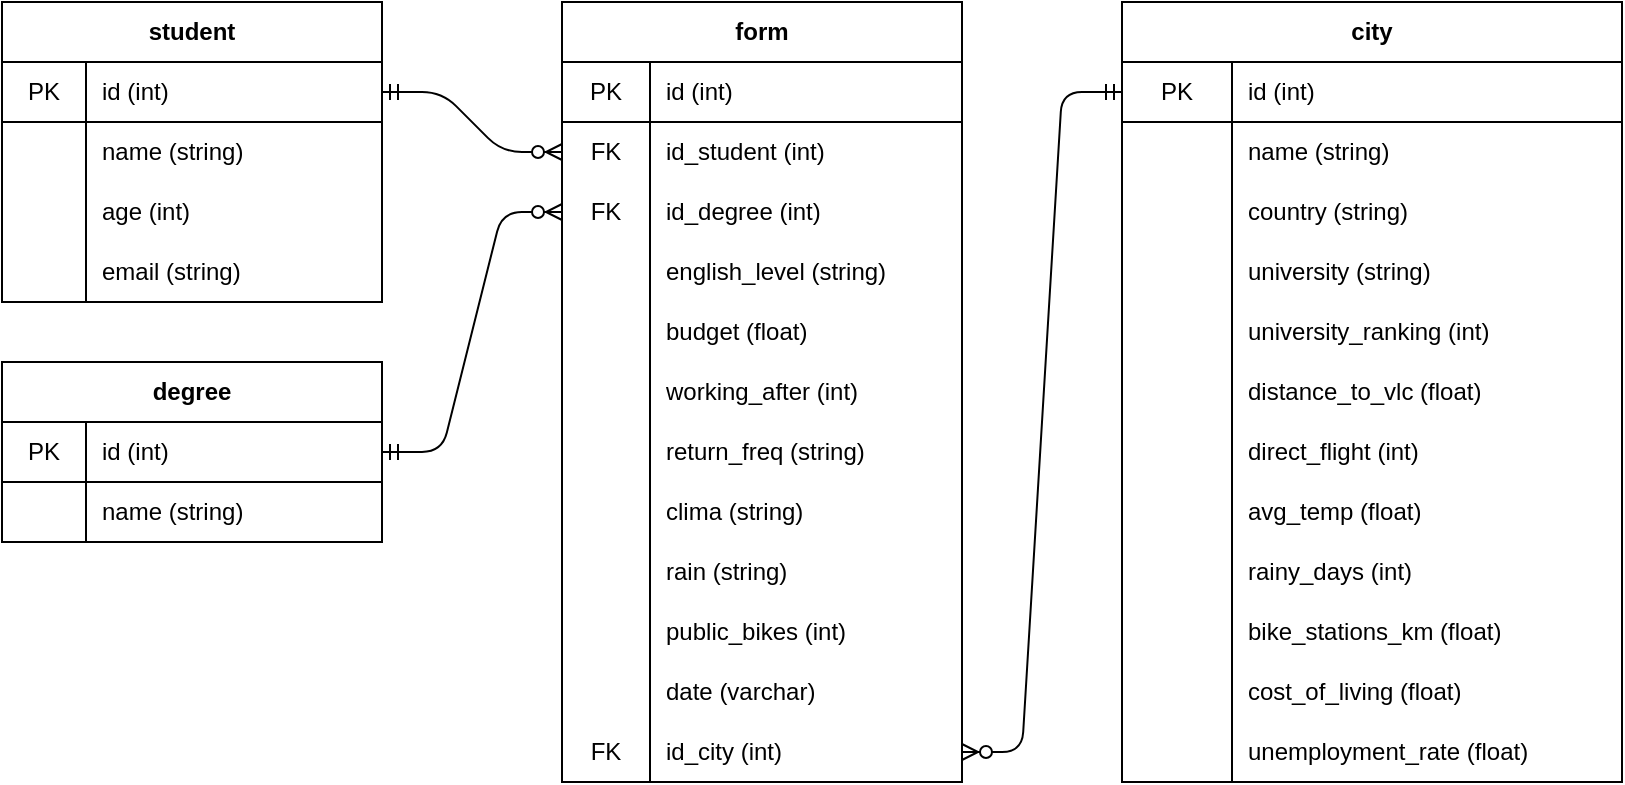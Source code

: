 <mxfile version="13.11.0" type="github">
  <diagram id="C5RBs43oDa-KdzZeNtuy" name="Page-1">
    <mxGraphModel dx="946" dy="526" grid="1" gridSize="10" guides="1" tooltips="1" connect="1" arrows="1" fold="1" page="1" pageScale="1" pageWidth="827" pageHeight="1169" math="0" shadow="0">
      <root>
        <mxCell id="WIyWlLk6GJQsqaUBKTNV-0" />
        <mxCell id="WIyWlLk6GJQsqaUBKTNV-1" parent="WIyWlLk6GJQsqaUBKTNV-0" />
        <mxCell id="fHSBPIv3wcjpqgwIj6r--35" value="student" style="shape=table;html=1;whiteSpace=wrap;startSize=30;container=1;collapsible=0;childLayout=tableLayout;fixedRows=1;rowLines=0;fontStyle=1;align=center;" parent="WIyWlLk6GJQsqaUBKTNV-1" vertex="1">
          <mxGeometry x="40" y="80" width="190" height="150" as="geometry" />
        </mxCell>
        <mxCell id="fHSBPIv3wcjpqgwIj6r--36" value="" style="shape=partialRectangle;html=1;whiteSpace=wrap;collapsible=0;dropTarget=0;pointerEvents=0;fillColor=none;top=0;left=0;bottom=1;right=0;points=[[0,0.5],[1,0.5]];portConstraint=eastwest;" parent="fHSBPIv3wcjpqgwIj6r--35" vertex="1">
          <mxGeometry y="30" width="190" height="30" as="geometry" />
        </mxCell>
        <mxCell id="fHSBPIv3wcjpqgwIj6r--37" value="PK" style="shape=partialRectangle;html=1;whiteSpace=wrap;connectable=0;fillColor=none;top=0;left=0;bottom=0;right=0;overflow=hidden;" parent="fHSBPIv3wcjpqgwIj6r--36" vertex="1">
          <mxGeometry width="42" height="30" as="geometry" />
        </mxCell>
        <mxCell id="fHSBPIv3wcjpqgwIj6r--38" value="id (int)" style="shape=partialRectangle;html=1;whiteSpace=wrap;connectable=0;fillColor=none;top=0;left=0;bottom=0;right=0;align=left;spacingLeft=6;overflow=hidden;" parent="fHSBPIv3wcjpqgwIj6r--36" vertex="1">
          <mxGeometry x="42" width="148" height="30" as="geometry" />
        </mxCell>
        <mxCell id="fHSBPIv3wcjpqgwIj6r--39" value="" style="shape=partialRectangle;html=1;whiteSpace=wrap;collapsible=0;dropTarget=0;pointerEvents=0;fillColor=none;top=0;left=0;bottom=0;right=0;points=[[0,0.5],[1,0.5]];portConstraint=eastwest;" parent="fHSBPIv3wcjpqgwIj6r--35" vertex="1">
          <mxGeometry y="60" width="190" height="30" as="geometry" />
        </mxCell>
        <mxCell id="fHSBPIv3wcjpqgwIj6r--40" value="" style="shape=partialRectangle;html=1;whiteSpace=wrap;connectable=0;fillColor=none;top=0;left=0;bottom=0;right=0;overflow=hidden;" parent="fHSBPIv3wcjpqgwIj6r--39" vertex="1">
          <mxGeometry width="42" height="30" as="geometry" />
        </mxCell>
        <mxCell id="fHSBPIv3wcjpqgwIj6r--41" value="name (string)" style="shape=partialRectangle;html=1;whiteSpace=wrap;connectable=0;fillColor=none;top=0;left=0;bottom=0;right=0;align=left;spacingLeft=6;overflow=hidden;" parent="fHSBPIv3wcjpqgwIj6r--39" vertex="1">
          <mxGeometry x="42" width="148" height="30" as="geometry" />
        </mxCell>
        <mxCell id="fHSBPIv3wcjpqgwIj6r--42" value="" style="shape=partialRectangle;html=1;whiteSpace=wrap;collapsible=0;dropTarget=0;pointerEvents=0;fillColor=none;top=0;left=0;bottom=0;right=0;points=[[0,0.5],[1,0.5]];portConstraint=eastwest;" parent="fHSBPIv3wcjpqgwIj6r--35" vertex="1">
          <mxGeometry y="90" width="190" height="30" as="geometry" />
        </mxCell>
        <mxCell id="fHSBPIv3wcjpqgwIj6r--43" value="" style="shape=partialRectangle;html=1;whiteSpace=wrap;connectable=0;fillColor=none;top=0;left=0;bottom=0;right=0;overflow=hidden;" parent="fHSBPIv3wcjpqgwIj6r--42" vertex="1">
          <mxGeometry width="42" height="30" as="geometry" />
        </mxCell>
        <mxCell id="fHSBPIv3wcjpqgwIj6r--44" value="age (int)" style="shape=partialRectangle;html=1;whiteSpace=wrap;connectable=0;fillColor=none;top=0;left=0;bottom=0;right=0;align=left;spacingLeft=6;overflow=hidden;" parent="fHSBPIv3wcjpqgwIj6r--42" vertex="1">
          <mxGeometry x="42" width="148" height="30" as="geometry" />
        </mxCell>
        <mxCell id="fHSBPIv3wcjpqgwIj6r--51" style="shape=partialRectangle;html=1;whiteSpace=wrap;collapsible=0;dropTarget=0;pointerEvents=0;fillColor=none;top=0;left=0;bottom=0;right=0;points=[[0,0.5],[1,0.5]];portConstraint=eastwest;" parent="fHSBPIv3wcjpqgwIj6r--35" vertex="1">
          <mxGeometry y="120" width="190" height="30" as="geometry" />
        </mxCell>
        <mxCell id="fHSBPIv3wcjpqgwIj6r--52" style="shape=partialRectangle;html=1;whiteSpace=wrap;connectable=0;fillColor=none;top=0;left=0;bottom=0;right=0;overflow=hidden;" parent="fHSBPIv3wcjpqgwIj6r--51" vertex="1">
          <mxGeometry width="42" height="30" as="geometry" />
        </mxCell>
        <mxCell id="fHSBPIv3wcjpqgwIj6r--53" value="email (string)" style="shape=partialRectangle;html=1;whiteSpace=wrap;connectable=0;fillColor=none;top=0;left=0;bottom=0;right=0;align=left;spacingLeft=6;overflow=hidden;" parent="fHSBPIv3wcjpqgwIj6r--51" vertex="1">
          <mxGeometry x="42" width="148" height="30" as="geometry" />
        </mxCell>
        <mxCell id="fHSBPIv3wcjpqgwIj6r--60" value="city" style="shape=table;html=1;whiteSpace=wrap;startSize=30;container=1;collapsible=0;childLayout=tableLayout;fixedRows=1;rowLines=0;fontStyle=1;align=center;" parent="WIyWlLk6GJQsqaUBKTNV-1" vertex="1">
          <mxGeometry x="600" y="80" width="250" height="390" as="geometry" />
        </mxCell>
        <mxCell id="fHSBPIv3wcjpqgwIj6r--61" value="" style="shape=partialRectangle;html=1;whiteSpace=wrap;collapsible=0;dropTarget=0;pointerEvents=0;fillColor=none;top=0;left=0;bottom=1;right=0;points=[[0,0.5],[1,0.5]];portConstraint=eastwest;" parent="fHSBPIv3wcjpqgwIj6r--60" vertex="1">
          <mxGeometry y="30" width="250" height="30" as="geometry" />
        </mxCell>
        <mxCell id="fHSBPIv3wcjpqgwIj6r--62" value="PK" style="shape=partialRectangle;html=1;whiteSpace=wrap;connectable=0;fillColor=none;top=0;left=0;bottom=0;right=0;overflow=hidden;" parent="fHSBPIv3wcjpqgwIj6r--61" vertex="1">
          <mxGeometry width="55" height="30" as="geometry" />
        </mxCell>
        <mxCell id="fHSBPIv3wcjpqgwIj6r--63" value="id (int)" style="shape=partialRectangle;html=1;whiteSpace=wrap;connectable=0;fillColor=none;top=0;left=0;bottom=0;right=0;align=left;spacingLeft=6;overflow=hidden;" parent="fHSBPIv3wcjpqgwIj6r--61" vertex="1">
          <mxGeometry x="55" width="195" height="30" as="geometry" />
        </mxCell>
        <mxCell id="fHSBPIv3wcjpqgwIj6r--64" value="" style="shape=partialRectangle;html=1;whiteSpace=wrap;collapsible=0;dropTarget=0;pointerEvents=0;fillColor=none;top=0;left=0;bottom=0;right=0;points=[[0,0.5],[1,0.5]];portConstraint=eastwest;" parent="fHSBPIv3wcjpqgwIj6r--60" vertex="1">
          <mxGeometry y="60" width="250" height="30" as="geometry" />
        </mxCell>
        <mxCell id="fHSBPIv3wcjpqgwIj6r--65" value="" style="shape=partialRectangle;html=1;whiteSpace=wrap;connectable=0;fillColor=none;top=0;left=0;bottom=0;right=0;overflow=hidden;" parent="fHSBPIv3wcjpqgwIj6r--64" vertex="1">
          <mxGeometry width="55" height="30" as="geometry" />
        </mxCell>
        <mxCell id="fHSBPIv3wcjpqgwIj6r--66" value="name (string)" style="shape=partialRectangle;html=1;whiteSpace=wrap;connectable=0;fillColor=none;top=0;left=0;bottom=0;right=0;align=left;spacingLeft=6;overflow=hidden;" parent="fHSBPIv3wcjpqgwIj6r--64" vertex="1">
          <mxGeometry x="55" width="195" height="30" as="geometry" />
        </mxCell>
        <mxCell id="fHSBPIv3wcjpqgwIj6r--67" value="" style="shape=partialRectangle;html=1;whiteSpace=wrap;collapsible=0;dropTarget=0;pointerEvents=0;fillColor=none;top=0;left=0;bottom=0;right=0;points=[[0,0.5],[1,0.5]];portConstraint=eastwest;" parent="fHSBPIv3wcjpqgwIj6r--60" vertex="1">
          <mxGeometry y="90" width="250" height="30" as="geometry" />
        </mxCell>
        <mxCell id="fHSBPIv3wcjpqgwIj6r--68" value="" style="shape=partialRectangle;html=1;whiteSpace=wrap;connectable=0;fillColor=none;top=0;left=0;bottom=0;right=0;overflow=hidden;" parent="fHSBPIv3wcjpqgwIj6r--67" vertex="1">
          <mxGeometry width="55" height="30" as="geometry" />
        </mxCell>
        <mxCell id="fHSBPIv3wcjpqgwIj6r--69" value="country (string)" style="shape=partialRectangle;html=1;whiteSpace=wrap;connectable=0;fillColor=none;top=0;left=0;bottom=0;right=0;align=left;spacingLeft=6;overflow=hidden;" parent="fHSBPIv3wcjpqgwIj6r--67" vertex="1">
          <mxGeometry x="55" width="195" height="30" as="geometry" />
        </mxCell>
        <mxCell id="fHSBPIv3wcjpqgwIj6r--106" style="shape=partialRectangle;html=1;whiteSpace=wrap;collapsible=0;dropTarget=0;pointerEvents=0;fillColor=none;top=0;left=0;bottom=0;right=0;points=[[0,0.5],[1,0.5]];portConstraint=eastwest;" parent="fHSBPIv3wcjpqgwIj6r--60" vertex="1">
          <mxGeometry y="120" width="250" height="30" as="geometry" />
        </mxCell>
        <mxCell id="fHSBPIv3wcjpqgwIj6r--107" style="shape=partialRectangle;html=1;whiteSpace=wrap;connectable=0;fillColor=none;top=0;left=0;bottom=0;right=0;overflow=hidden;" parent="fHSBPIv3wcjpqgwIj6r--106" vertex="1">
          <mxGeometry width="55" height="30" as="geometry" />
        </mxCell>
        <mxCell id="fHSBPIv3wcjpqgwIj6r--108" value="university (string)" style="shape=partialRectangle;html=1;whiteSpace=wrap;connectable=0;fillColor=none;top=0;left=0;bottom=0;right=0;align=left;spacingLeft=6;overflow=hidden;" parent="fHSBPIv3wcjpqgwIj6r--106" vertex="1">
          <mxGeometry x="55" width="195" height="30" as="geometry" />
        </mxCell>
        <mxCell id="fHSBPIv3wcjpqgwIj6r--103" style="shape=partialRectangle;html=1;whiteSpace=wrap;collapsible=0;dropTarget=0;pointerEvents=0;fillColor=none;top=0;left=0;bottom=0;right=0;points=[[0,0.5],[1,0.5]];portConstraint=eastwest;" parent="fHSBPIv3wcjpqgwIj6r--60" vertex="1">
          <mxGeometry y="150" width="250" height="30" as="geometry" />
        </mxCell>
        <mxCell id="fHSBPIv3wcjpqgwIj6r--104" style="shape=partialRectangle;html=1;whiteSpace=wrap;connectable=0;fillColor=none;top=0;left=0;bottom=0;right=0;overflow=hidden;" parent="fHSBPIv3wcjpqgwIj6r--103" vertex="1">
          <mxGeometry width="55" height="30" as="geometry" />
        </mxCell>
        <mxCell id="fHSBPIv3wcjpqgwIj6r--105" value="university_ranking (int)" style="shape=partialRectangle;html=1;whiteSpace=wrap;connectable=0;fillColor=none;top=0;left=0;bottom=0;right=0;align=left;spacingLeft=6;overflow=hidden;" parent="fHSBPIv3wcjpqgwIj6r--103" vertex="1">
          <mxGeometry x="55" width="195" height="30" as="geometry" />
        </mxCell>
        <mxCell id="fHSBPIv3wcjpqgwIj6r--109" style="shape=partialRectangle;html=1;whiteSpace=wrap;collapsible=0;dropTarget=0;pointerEvents=0;fillColor=none;top=0;left=0;bottom=0;right=0;points=[[0,0.5],[1,0.5]];portConstraint=eastwest;" parent="fHSBPIv3wcjpqgwIj6r--60" vertex="1">
          <mxGeometry y="180" width="250" height="30" as="geometry" />
        </mxCell>
        <mxCell id="fHSBPIv3wcjpqgwIj6r--110" style="shape=partialRectangle;html=1;whiteSpace=wrap;connectable=0;fillColor=none;top=0;left=0;bottom=0;right=0;overflow=hidden;" parent="fHSBPIv3wcjpqgwIj6r--109" vertex="1">
          <mxGeometry width="55" height="30" as="geometry" />
        </mxCell>
        <mxCell id="fHSBPIv3wcjpqgwIj6r--111" value="distance_to_vlc (float)" style="shape=partialRectangle;html=1;whiteSpace=wrap;connectable=0;fillColor=none;top=0;left=0;bottom=0;right=0;align=left;spacingLeft=6;overflow=hidden;" parent="fHSBPIv3wcjpqgwIj6r--109" vertex="1">
          <mxGeometry x="55" width="195" height="30" as="geometry" />
        </mxCell>
        <mxCell id="fHSBPIv3wcjpqgwIj6r--100" style="shape=partialRectangle;html=1;whiteSpace=wrap;collapsible=0;dropTarget=0;pointerEvents=0;fillColor=none;top=0;left=0;bottom=0;right=0;points=[[0,0.5],[1,0.5]];portConstraint=eastwest;" parent="fHSBPIv3wcjpqgwIj6r--60" vertex="1">
          <mxGeometry y="210" width="250" height="30" as="geometry" />
        </mxCell>
        <mxCell id="fHSBPIv3wcjpqgwIj6r--101" style="shape=partialRectangle;html=1;whiteSpace=wrap;connectable=0;fillColor=none;top=0;left=0;bottom=0;right=0;overflow=hidden;" parent="fHSBPIv3wcjpqgwIj6r--100" vertex="1">
          <mxGeometry width="55" height="30" as="geometry" />
        </mxCell>
        <mxCell id="fHSBPIv3wcjpqgwIj6r--102" value="direct_flight (int)" style="shape=partialRectangle;html=1;whiteSpace=wrap;connectable=0;fillColor=none;top=0;left=0;bottom=0;right=0;align=left;spacingLeft=6;overflow=hidden;" parent="fHSBPIv3wcjpqgwIj6r--100" vertex="1">
          <mxGeometry x="55" width="195" height="30" as="geometry" />
        </mxCell>
        <mxCell id="fHSBPIv3wcjpqgwIj6r--112" style="shape=partialRectangle;html=1;whiteSpace=wrap;collapsible=0;dropTarget=0;pointerEvents=0;fillColor=none;top=0;left=0;bottom=0;right=0;points=[[0,0.5],[1,0.5]];portConstraint=eastwest;" parent="fHSBPIv3wcjpqgwIj6r--60" vertex="1">
          <mxGeometry y="240" width="250" height="30" as="geometry" />
        </mxCell>
        <mxCell id="fHSBPIv3wcjpqgwIj6r--113" style="shape=partialRectangle;html=1;whiteSpace=wrap;connectable=0;fillColor=none;top=0;left=0;bottom=0;right=0;overflow=hidden;" parent="fHSBPIv3wcjpqgwIj6r--112" vertex="1">
          <mxGeometry width="55" height="30" as="geometry" />
        </mxCell>
        <mxCell id="fHSBPIv3wcjpqgwIj6r--114" value="avg_temp (float)" style="shape=partialRectangle;html=1;whiteSpace=wrap;connectable=0;fillColor=none;top=0;left=0;bottom=0;right=0;align=left;spacingLeft=6;overflow=hidden;" parent="fHSBPIv3wcjpqgwIj6r--112" vertex="1">
          <mxGeometry x="55" width="195" height="30" as="geometry" />
        </mxCell>
        <mxCell id="fHSBPIv3wcjpqgwIj6r--115" style="shape=partialRectangle;html=1;whiteSpace=wrap;collapsible=0;dropTarget=0;pointerEvents=0;fillColor=none;top=0;left=0;bottom=0;right=0;points=[[0,0.5],[1,0.5]];portConstraint=eastwest;" parent="fHSBPIv3wcjpqgwIj6r--60" vertex="1">
          <mxGeometry y="270" width="250" height="30" as="geometry" />
        </mxCell>
        <mxCell id="fHSBPIv3wcjpqgwIj6r--116" style="shape=partialRectangle;html=1;whiteSpace=wrap;connectable=0;fillColor=none;top=0;left=0;bottom=0;right=0;overflow=hidden;" parent="fHSBPIv3wcjpqgwIj6r--115" vertex="1">
          <mxGeometry width="55" height="30" as="geometry" />
        </mxCell>
        <mxCell id="fHSBPIv3wcjpqgwIj6r--117" value="rainy_days (int)" style="shape=partialRectangle;html=1;whiteSpace=wrap;connectable=0;fillColor=none;top=0;left=0;bottom=0;right=0;align=left;spacingLeft=6;overflow=hidden;" parent="fHSBPIv3wcjpqgwIj6r--115" vertex="1">
          <mxGeometry x="55" width="195" height="30" as="geometry" />
        </mxCell>
        <mxCell id="fHSBPIv3wcjpqgwIj6r--156" style="shape=partialRectangle;html=1;whiteSpace=wrap;collapsible=0;dropTarget=0;pointerEvents=0;fillColor=none;top=0;left=0;bottom=0;right=0;points=[[0,0.5],[1,0.5]];portConstraint=eastwest;" parent="fHSBPIv3wcjpqgwIj6r--60" vertex="1">
          <mxGeometry y="300" width="250" height="30" as="geometry" />
        </mxCell>
        <mxCell id="fHSBPIv3wcjpqgwIj6r--157" style="shape=partialRectangle;html=1;whiteSpace=wrap;connectable=0;fillColor=none;top=0;left=0;bottom=0;right=0;overflow=hidden;" parent="fHSBPIv3wcjpqgwIj6r--156" vertex="1">
          <mxGeometry width="55" height="30" as="geometry" />
        </mxCell>
        <mxCell id="fHSBPIv3wcjpqgwIj6r--158" value="bike_stations_km (float)" style="shape=partialRectangle;html=1;whiteSpace=wrap;connectable=0;fillColor=none;top=0;left=0;bottom=0;right=0;align=left;spacingLeft=6;overflow=hidden;" parent="fHSBPIv3wcjpqgwIj6r--156" vertex="1">
          <mxGeometry x="55" width="195" height="30" as="geometry" />
        </mxCell>
        <mxCell id="GfRZq6FB_hxLbPD3mmki-0" style="shape=partialRectangle;html=1;whiteSpace=wrap;collapsible=0;dropTarget=0;pointerEvents=0;fillColor=none;top=0;left=0;bottom=0;right=0;points=[[0,0.5],[1,0.5]];portConstraint=eastwest;" parent="fHSBPIv3wcjpqgwIj6r--60" vertex="1">
          <mxGeometry y="330" width="250" height="30" as="geometry" />
        </mxCell>
        <mxCell id="GfRZq6FB_hxLbPD3mmki-1" style="shape=partialRectangle;html=1;whiteSpace=wrap;connectable=0;fillColor=none;top=0;left=0;bottom=0;right=0;overflow=hidden;" parent="GfRZq6FB_hxLbPD3mmki-0" vertex="1">
          <mxGeometry width="55" height="30" as="geometry" />
        </mxCell>
        <mxCell id="GfRZq6FB_hxLbPD3mmki-2" value="cost_of_living (float)" style="shape=partialRectangle;html=1;whiteSpace=wrap;connectable=0;fillColor=none;top=0;left=0;bottom=0;right=0;align=left;spacingLeft=6;overflow=hidden;" parent="GfRZq6FB_hxLbPD3mmki-0" vertex="1">
          <mxGeometry x="55" width="195" height="30" as="geometry" />
        </mxCell>
        <mxCell id="GfRZq6FB_hxLbPD3mmki-6" style="shape=partialRectangle;html=1;whiteSpace=wrap;collapsible=0;dropTarget=0;pointerEvents=0;fillColor=none;top=0;left=0;bottom=0;right=0;points=[[0,0.5],[1,0.5]];portConstraint=eastwest;" parent="fHSBPIv3wcjpqgwIj6r--60" vertex="1">
          <mxGeometry y="360" width="250" height="30" as="geometry" />
        </mxCell>
        <mxCell id="GfRZq6FB_hxLbPD3mmki-7" style="shape=partialRectangle;html=1;whiteSpace=wrap;connectable=0;fillColor=none;top=0;left=0;bottom=0;right=0;overflow=hidden;" parent="GfRZq6FB_hxLbPD3mmki-6" vertex="1">
          <mxGeometry width="55" height="30" as="geometry" />
        </mxCell>
        <mxCell id="GfRZq6FB_hxLbPD3mmki-8" value="unemployment_rate (float)" style="shape=partialRectangle;html=1;whiteSpace=wrap;connectable=0;fillColor=none;top=0;left=0;bottom=0;right=0;align=left;spacingLeft=6;overflow=hidden;" parent="GfRZq6FB_hxLbPD3mmki-6" vertex="1">
          <mxGeometry x="55" width="195" height="30" as="geometry" />
        </mxCell>
        <mxCell id="fHSBPIv3wcjpqgwIj6r--143" value="form" style="shape=table;html=1;whiteSpace=wrap;startSize=30;container=1;collapsible=0;childLayout=tableLayout;fixedRows=1;rowLines=0;fontStyle=1;align=center;" parent="WIyWlLk6GJQsqaUBKTNV-1" vertex="1">
          <mxGeometry x="320" y="80" width="200" height="390" as="geometry" />
        </mxCell>
        <mxCell id="fHSBPIv3wcjpqgwIj6r--144" value="" style="shape=partialRectangle;html=1;whiteSpace=wrap;collapsible=0;dropTarget=0;pointerEvents=0;fillColor=none;top=0;left=0;bottom=1;right=0;points=[[0,0.5],[1,0.5]];portConstraint=eastwest;" parent="fHSBPIv3wcjpqgwIj6r--143" vertex="1">
          <mxGeometry y="30" width="200" height="30" as="geometry" />
        </mxCell>
        <mxCell id="fHSBPIv3wcjpqgwIj6r--145" value="PK" style="shape=partialRectangle;html=1;whiteSpace=wrap;connectable=0;fillColor=none;top=0;left=0;bottom=0;right=0;overflow=hidden;" parent="fHSBPIv3wcjpqgwIj6r--144" vertex="1">
          <mxGeometry width="44" height="30" as="geometry" />
        </mxCell>
        <mxCell id="fHSBPIv3wcjpqgwIj6r--146" value="id (int)" style="shape=partialRectangle;html=1;whiteSpace=wrap;connectable=0;fillColor=none;top=0;left=0;bottom=0;right=0;align=left;spacingLeft=6;overflow=hidden;" parent="fHSBPIv3wcjpqgwIj6r--144" vertex="1">
          <mxGeometry x="44" width="156" height="30" as="geometry" />
        </mxCell>
        <mxCell id="fHSBPIv3wcjpqgwIj6r--147" value="" style="shape=partialRectangle;html=1;whiteSpace=wrap;collapsible=0;dropTarget=0;pointerEvents=0;fillColor=none;top=0;left=0;bottom=0;right=0;points=[[0,0.5],[1,0.5]];portConstraint=eastwest;" parent="fHSBPIv3wcjpqgwIj6r--143" vertex="1">
          <mxGeometry y="60" width="200" height="30" as="geometry" />
        </mxCell>
        <mxCell id="fHSBPIv3wcjpqgwIj6r--148" value="FK" style="shape=partialRectangle;html=1;whiteSpace=wrap;connectable=0;fillColor=none;top=0;left=0;bottom=0;right=0;overflow=hidden;" parent="fHSBPIv3wcjpqgwIj6r--147" vertex="1">
          <mxGeometry width="44" height="30" as="geometry" />
        </mxCell>
        <mxCell id="fHSBPIv3wcjpqgwIj6r--149" value="id_student (int)" style="shape=partialRectangle;html=1;whiteSpace=wrap;connectable=0;fillColor=none;top=0;left=0;bottom=0;right=0;align=left;spacingLeft=6;overflow=hidden;" parent="fHSBPIv3wcjpqgwIj6r--147" vertex="1">
          <mxGeometry x="44" width="156" height="30" as="geometry" />
        </mxCell>
        <mxCell id="fHSBPIv3wcjpqgwIj6r--150" value="" style="shape=partialRectangle;html=1;whiteSpace=wrap;collapsible=0;dropTarget=0;pointerEvents=0;fillColor=none;top=0;left=0;bottom=0;right=0;points=[[0,0.5],[1,0.5]];portConstraint=eastwest;" parent="fHSBPIv3wcjpqgwIj6r--143" vertex="1">
          <mxGeometry y="90" width="200" height="30" as="geometry" />
        </mxCell>
        <mxCell id="fHSBPIv3wcjpqgwIj6r--151" value="FK" style="shape=partialRectangle;html=1;whiteSpace=wrap;connectable=0;fillColor=none;top=0;left=0;bottom=0;right=0;overflow=hidden;" parent="fHSBPIv3wcjpqgwIj6r--150" vertex="1">
          <mxGeometry width="44" height="30" as="geometry" />
        </mxCell>
        <mxCell id="fHSBPIv3wcjpqgwIj6r--152" value="id_degree (int)" style="shape=partialRectangle;html=1;whiteSpace=wrap;connectable=0;fillColor=none;top=0;left=0;bottom=0;right=0;align=left;spacingLeft=6;overflow=hidden;" parent="fHSBPIv3wcjpqgwIj6r--150" vertex="1">
          <mxGeometry x="44" width="156" height="30" as="geometry" />
        </mxCell>
        <mxCell id="fHSBPIv3wcjpqgwIj6r--153" style="shape=partialRectangle;html=1;whiteSpace=wrap;collapsible=0;dropTarget=0;pointerEvents=0;fillColor=none;top=0;left=0;bottom=0;right=0;points=[[0,0.5],[1,0.5]];portConstraint=eastwest;" parent="fHSBPIv3wcjpqgwIj6r--143" vertex="1">
          <mxGeometry y="120" width="200" height="30" as="geometry" />
        </mxCell>
        <mxCell id="fHSBPIv3wcjpqgwIj6r--154" style="shape=partialRectangle;html=1;whiteSpace=wrap;connectable=0;fillColor=none;top=0;left=0;bottom=0;right=0;overflow=hidden;" parent="fHSBPIv3wcjpqgwIj6r--153" vertex="1">
          <mxGeometry width="44" height="30" as="geometry" />
        </mxCell>
        <mxCell id="fHSBPIv3wcjpqgwIj6r--155" value="english_level (string)" style="shape=partialRectangle;html=1;whiteSpace=wrap;connectable=0;fillColor=none;top=0;left=0;bottom=0;right=0;align=left;spacingLeft=6;overflow=hidden;" parent="fHSBPIv3wcjpqgwIj6r--153" vertex="1">
          <mxGeometry x="44" width="156" height="30" as="geometry" />
        </mxCell>
        <mxCell id="fHSBPIv3wcjpqgwIj6r--196" style="shape=partialRectangle;html=1;whiteSpace=wrap;collapsible=0;dropTarget=0;pointerEvents=0;fillColor=none;top=0;left=0;bottom=0;right=0;points=[[0,0.5],[1,0.5]];portConstraint=eastwest;" parent="fHSBPIv3wcjpqgwIj6r--143" vertex="1">
          <mxGeometry y="150" width="200" height="30" as="geometry" />
        </mxCell>
        <mxCell id="fHSBPIv3wcjpqgwIj6r--197" style="shape=partialRectangle;html=1;whiteSpace=wrap;connectable=0;fillColor=none;top=0;left=0;bottom=0;right=0;overflow=hidden;" parent="fHSBPIv3wcjpqgwIj6r--196" vertex="1">
          <mxGeometry width="44" height="30" as="geometry" />
        </mxCell>
        <mxCell id="fHSBPIv3wcjpqgwIj6r--198" value="budget (float)" style="shape=partialRectangle;html=1;whiteSpace=wrap;connectable=0;fillColor=none;top=0;left=0;bottom=0;right=0;align=left;spacingLeft=6;overflow=hidden;" parent="fHSBPIv3wcjpqgwIj6r--196" vertex="1">
          <mxGeometry x="44" width="156" height="30" as="geometry" />
        </mxCell>
        <mxCell id="fHSBPIv3wcjpqgwIj6r--199" style="shape=partialRectangle;html=1;whiteSpace=wrap;collapsible=0;dropTarget=0;pointerEvents=0;fillColor=none;top=0;left=0;bottom=0;right=0;points=[[0,0.5],[1,0.5]];portConstraint=eastwest;" parent="fHSBPIv3wcjpqgwIj6r--143" vertex="1">
          <mxGeometry y="180" width="200" height="30" as="geometry" />
        </mxCell>
        <mxCell id="fHSBPIv3wcjpqgwIj6r--200" style="shape=partialRectangle;html=1;whiteSpace=wrap;connectable=0;fillColor=none;top=0;left=0;bottom=0;right=0;overflow=hidden;" parent="fHSBPIv3wcjpqgwIj6r--199" vertex="1">
          <mxGeometry width="44" height="30" as="geometry" />
        </mxCell>
        <mxCell id="fHSBPIv3wcjpqgwIj6r--201" value="working_after (int)" style="shape=partialRectangle;html=1;whiteSpace=wrap;connectable=0;fillColor=none;top=0;left=0;bottom=0;right=0;align=left;spacingLeft=6;overflow=hidden;" parent="fHSBPIv3wcjpqgwIj6r--199" vertex="1">
          <mxGeometry x="44" width="156" height="30" as="geometry" />
        </mxCell>
        <mxCell id="fHSBPIv3wcjpqgwIj6r--202" style="shape=partialRectangle;html=1;whiteSpace=wrap;collapsible=0;dropTarget=0;pointerEvents=0;fillColor=none;top=0;left=0;bottom=0;right=0;points=[[0,0.5],[1,0.5]];portConstraint=eastwest;" parent="fHSBPIv3wcjpqgwIj6r--143" vertex="1">
          <mxGeometry y="210" width="200" height="30" as="geometry" />
        </mxCell>
        <mxCell id="fHSBPIv3wcjpqgwIj6r--203" style="shape=partialRectangle;html=1;whiteSpace=wrap;connectable=0;fillColor=none;top=0;left=0;bottom=0;right=0;overflow=hidden;" parent="fHSBPIv3wcjpqgwIj6r--202" vertex="1">
          <mxGeometry width="44" height="30" as="geometry" />
        </mxCell>
        <mxCell id="fHSBPIv3wcjpqgwIj6r--204" value="return_freq (string)" style="shape=partialRectangle;html=1;whiteSpace=wrap;connectable=0;fillColor=none;top=0;left=0;bottom=0;right=0;align=left;spacingLeft=6;overflow=hidden;" parent="fHSBPIv3wcjpqgwIj6r--202" vertex="1">
          <mxGeometry x="44" width="156" height="30" as="geometry" />
        </mxCell>
        <mxCell id="fHSBPIv3wcjpqgwIj6r--205" style="shape=partialRectangle;html=1;whiteSpace=wrap;collapsible=0;dropTarget=0;pointerEvents=0;fillColor=none;top=0;left=0;bottom=0;right=0;points=[[0,0.5],[1,0.5]];portConstraint=eastwest;" parent="fHSBPIv3wcjpqgwIj6r--143" vertex="1">
          <mxGeometry y="240" width="200" height="30" as="geometry" />
        </mxCell>
        <mxCell id="fHSBPIv3wcjpqgwIj6r--206" style="shape=partialRectangle;html=1;whiteSpace=wrap;connectable=0;fillColor=none;top=0;left=0;bottom=0;right=0;overflow=hidden;" parent="fHSBPIv3wcjpqgwIj6r--205" vertex="1">
          <mxGeometry width="44" height="30" as="geometry" />
        </mxCell>
        <mxCell id="fHSBPIv3wcjpqgwIj6r--207" value="clima (string)" style="shape=partialRectangle;html=1;whiteSpace=wrap;connectable=0;fillColor=none;top=0;left=0;bottom=0;right=0;align=left;spacingLeft=6;overflow=hidden;" parent="fHSBPIv3wcjpqgwIj6r--205" vertex="1">
          <mxGeometry x="44" width="156" height="30" as="geometry" />
        </mxCell>
        <mxCell id="EI-Z4xGeFmIVtmiUoXuC-0" style="shape=partialRectangle;html=1;whiteSpace=wrap;collapsible=0;dropTarget=0;pointerEvents=0;fillColor=none;top=0;left=0;bottom=0;right=0;points=[[0,0.5],[1,0.5]];portConstraint=eastwest;" vertex="1" parent="fHSBPIv3wcjpqgwIj6r--143">
          <mxGeometry y="270" width="200" height="30" as="geometry" />
        </mxCell>
        <mxCell id="EI-Z4xGeFmIVtmiUoXuC-1" style="shape=partialRectangle;html=1;whiteSpace=wrap;connectable=0;fillColor=none;top=0;left=0;bottom=0;right=0;overflow=hidden;" vertex="1" parent="EI-Z4xGeFmIVtmiUoXuC-0">
          <mxGeometry width="44" height="30" as="geometry" />
        </mxCell>
        <mxCell id="EI-Z4xGeFmIVtmiUoXuC-2" value="rain (string)" style="shape=partialRectangle;html=1;whiteSpace=wrap;connectable=0;fillColor=none;top=0;left=0;bottom=0;right=0;align=left;spacingLeft=6;overflow=hidden;" vertex="1" parent="EI-Z4xGeFmIVtmiUoXuC-0">
          <mxGeometry x="44" width="156" height="30" as="geometry" />
        </mxCell>
        <mxCell id="fHSBPIv3wcjpqgwIj6r--208" style="shape=partialRectangle;html=1;whiteSpace=wrap;collapsible=0;dropTarget=0;pointerEvents=0;fillColor=none;top=0;left=0;bottom=0;right=0;points=[[0,0.5],[1,0.5]];portConstraint=eastwest;" parent="fHSBPIv3wcjpqgwIj6r--143" vertex="1">
          <mxGeometry y="300" width="200" height="30" as="geometry" />
        </mxCell>
        <mxCell id="fHSBPIv3wcjpqgwIj6r--209" style="shape=partialRectangle;html=1;whiteSpace=wrap;connectable=0;fillColor=none;top=0;left=0;bottom=0;right=0;overflow=hidden;" parent="fHSBPIv3wcjpqgwIj6r--208" vertex="1">
          <mxGeometry width="44" height="30" as="geometry" />
        </mxCell>
        <mxCell id="fHSBPIv3wcjpqgwIj6r--210" value="public_bikes (int)" style="shape=partialRectangle;html=1;whiteSpace=wrap;connectable=0;fillColor=none;top=0;left=0;bottom=0;right=0;align=left;spacingLeft=6;overflow=hidden;" parent="fHSBPIv3wcjpqgwIj6r--208" vertex="1">
          <mxGeometry x="44" width="156" height="30" as="geometry" />
        </mxCell>
        <mxCell id="fHSBPIv3wcjpqgwIj6r--211" style="shape=partialRectangle;html=1;whiteSpace=wrap;collapsible=0;dropTarget=0;pointerEvents=0;fillColor=none;top=0;left=0;bottom=0;right=0;points=[[0,0.5],[1,0.5]];portConstraint=eastwest;" parent="fHSBPIv3wcjpqgwIj6r--143" vertex="1">
          <mxGeometry y="330" width="200" height="30" as="geometry" />
        </mxCell>
        <mxCell id="fHSBPIv3wcjpqgwIj6r--212" style="shape=partialRectangle;html=1;whiteSpace=wrap;connectable=0;fillColor=none;top=0;left=0;bottom=0;right=0;overflow=hidden;" parent="fHSBPIv3wcjpqgwIj6r--211" vertex="1">
          <mxGeometry width="44" height="30" as="geometry" />
        </mxCell>
        <mxCell id="fHSBPIv3wcjpqgwIj6r--213" value="date (varchar)" style="shape=partialRectangle;html=1;whiteSpace=wrap;connectable=0;fillColor=none;top=0;left=0;bottom=0;right=0;align=left;spacingLeft=6;overflow=hidden;" parent="fHSBPIv3wcjpqgwIj6r--211" vertex="1">
          <mxGeometry x="44" width="156" height="30" as="geometry" />
        </mxCell>
        <mxCell id="fHSBPIv3wcjpqgwIj6r--217" style="shape=partialRectangle;html=1;whiteSpace=wrap;collapsible=0;dropTarget=0;pointerEvents=0;fillColor=none;top=0;left=0;bottom=0;right=0;points=[[0,0.5],[1,0.5]];portConstraint=eastwest;" parent="fHSBPIv3wcjpqgwIj6r--143" vertex="1">
          <mxGeometry y="360" width="200" height="30" as="geometry" />
        </mxCell>
        <mxCell id="fHSBPIv3wcjpqgwIj6r--218" value="FK" style="shape=partialRectangle;html=1;whiteSpace=wrap;connectable=0;fillColor=none;top=0;left=0;bottom=0;right=0;overflow=hidden;" parent="fHSBPIv3wcjpqgwIj6r--217" vertex="1">
          <mxGeometry width="44" height="30" as="geometry" />
        </mxCell>
        <mxCell id="fHSBPIv3wcjpqgwIj6r--219" value="id_city (int)" style="shape=partialRectangle;html=1;whiteSpace=wrap;connectable=0;fillColor=none;top=0;left=0;bottom=0;right=0;align=left;spacingLeft=6;overflow=hidden;" parent="fHSBPIv3wcjpqgwIj6r--217" vertex="1">
          <mxGeometry x="44" width="156" height="30" as="geometry" />
        </mxCell>
        <mxCell id="fHSBPIv3wcjpqgwIj6r--183" value="degree" style="shape=table;html=1;whiteSpace=wrap;startSize=30;container=1;collapsible=0;childLayout=tableLayout;fixedRows=1;rowLines=0;fontStyle=1;align=center;" parent="WIyWlLk6GJQsqaUBKTNV-1" vertex="1">
          <mxGeometry x="40" y="260" width="190" height="90" as="geometry" />
        </mxCell>
        <mxCell id="fHSBPIv3wcjpqgwIj6r--184" value="" style="shape=partialRectangle;html=1;whiteSpace=wrap;collapsible=0;dropTarget=0;pointerEvents=0;fillColor=none;top=0;left=0;bottom=1;right=0;points=[[0,0.5],[1,0.5]];portConstraint=eastwest;" parent="fHSBPIv3wcjpqgwIj6r--183" vertex="1">
          <mxGeometry y="30" width="190" height="30" as="geometry" />
        </mxCell>
        <mxCell id="fHSBPIv3wcjpqgwIj6r--185" value="PK" style="shape=partialRectangle;html=1;whiteSpace=wrap;connectable=0;fillColor=none;top=0;left=0;bottom=0;right=0;overflow=hidden;" parent="fHSBPIv3wcjpqgwIj6r--184" vertex="1">
          <mxGeometry width="42" height="30" as="geometry" />
        </mxCell>
        <mxCell id="fHSBPIv3wcjpqgwIj6r--186" value="id (int)" style="shape=partialRectangle;html=1;whiteSpace=wrap;connectable=0;fillColor=none;top=0;left=0;bottom=0;right=0;align=left;spacingLeft=6;overflow=hidden;" parent="fHSBPIv3wcjpqgwIj6r--184" vertex="1">
          <mxGeometry x="42" width="148" height="30" as="geometry" />
        </mxCell>
        <mxCell id="fHSBPIv3wcjpqgwIj6r--187" value="" style="shape=partialRectangle;html=1;whiteSpace=wrap;collapsible=0;dropTarget=0;pointerEvents=0;fillColor=none;top=0;left=0;bottom=0;right=0;points=[[0,0.5],[1,0.5]];portConstraint=eastwest;" parent="fHSBPIv3wcjpqgwIj6r--183" vertex="1">
          <mxGeometry y="60" width="190" height="30" as="geometry" />
        </mxCell>
        <mxCell id="fHSBPIv3wcjpqgwIj6r--188" value="" style="shape=partialRectangle;html=1;whiteSpace=wrap;connectable=0;fillColor=none;top=0;left=0;bottom=0;right=0;overflow=hidden;" parent="fHSBPIv3wcjpqgwIj6r--187" vertex="1">
          <mxGeometry width="42" height="30" as="geometry" />
        </mxCell>
        <mxCell id="fHSBPIv3wcjpqgwIj6r--189" value="name (string)" style="shape=partialRectangle;html=1;whiteSpace=wrap;connectable=0;fillColor=none;top=0;left=0;bottom=0;right=0;align=left;spacingLeft=6;overflow=hidden;" parent="fHSBPIv3wcjpqgwIj6r--187" vertex="1">
          <mxGeometry x="42" width="148" height="30" as="geometry" />
        </mxCell>
        <mxCell id="qDa1oVNIWdM_7sV1NJH9-0" value="" style="edgeStyle=entityRelationEdgeStyle;fontSize=12;html=1;endArrow=ERzeroToMany;startArrow=ERmandOne;exitX=1;exitY=0.5;exitDx=0;exitDy=0;entryX=0;entryY=0.5;entryDx=0;entryDy=0;endFill=1;" parent="WIyWlLk6GJQsqaUBKTNV-1" source="fHSBPIv3wcjpqgwIj6r--184" target="fHSBPIv3wcjpqgwIj6r--150" edge="1">
          <mxGeometry width="100" height="100" relative="1" as="geometry">
            <mxPoint x="400" y="340" as="sourcePoint" />
            <mxPoint x="500" y="240" as="targetPoint" />
          </mxGeometry>
        </mxCell>
        <mxCell id="qDa1oVNIWdM_7sV1NJH9-1" value="" style="edgeStyle=entityRelationEdgeStyle;fontSize=12;html=1;endArrow=ERmandOne;startArrow=ERzeroToMany;exitX=1;exitY=0.5;exitDx=0;exitDy=0;entryX=0;entryY=0.5;entryDx=0;entryDy=0;startFill=1;" parent="WIyWlLk6GJQsqaUBKTNV-1" source="fHSBPIv3wcjpqgwIj6r--217" target="fHSBPIv3wcjpqgwIj6r--61" edge="1">
          <mxGeometry width="100" height="100" relative="1" as="geometry">
            <mxPoint x="240" y="315" as="sourcePoint" />
            <mxPoint x="330" y="195" as="targetPoint" />
          </mxGeometry>
        </mxCell>
        <mxCell id="qDa1oVNIWdM_7sV1NJH9-3" value="" style="edgeStyle=entityRelationEdgeStyle;fontSize=12;html=1;endArrow=ERzeroToMany;startArrow=ERmandOne;entryX=0;entryY=0.5;entryDx=0;entryDy=0;exitX=1;exitY=0.5;exitDx=0;exitDy=0;" parent="WIyWlLk6GJQsqaUBKTNV-1" source="fHSBPIv3wcjpqgwIj6r--36" target="fHSBPIv3wcjpqgwIj6r--147" edge="1">
          <mxGeometry width="100" height="100" relative="1" as="geometry">
            <mxPoint x="400" y="340" as="sourcePoint" />
            <mxPoint x="500" y="240" as="targetPoint" />
          </mxGeometry>
        </mxCell>
      </root>
    </mxGraphModel>
  </diagram>
</mxfile>
